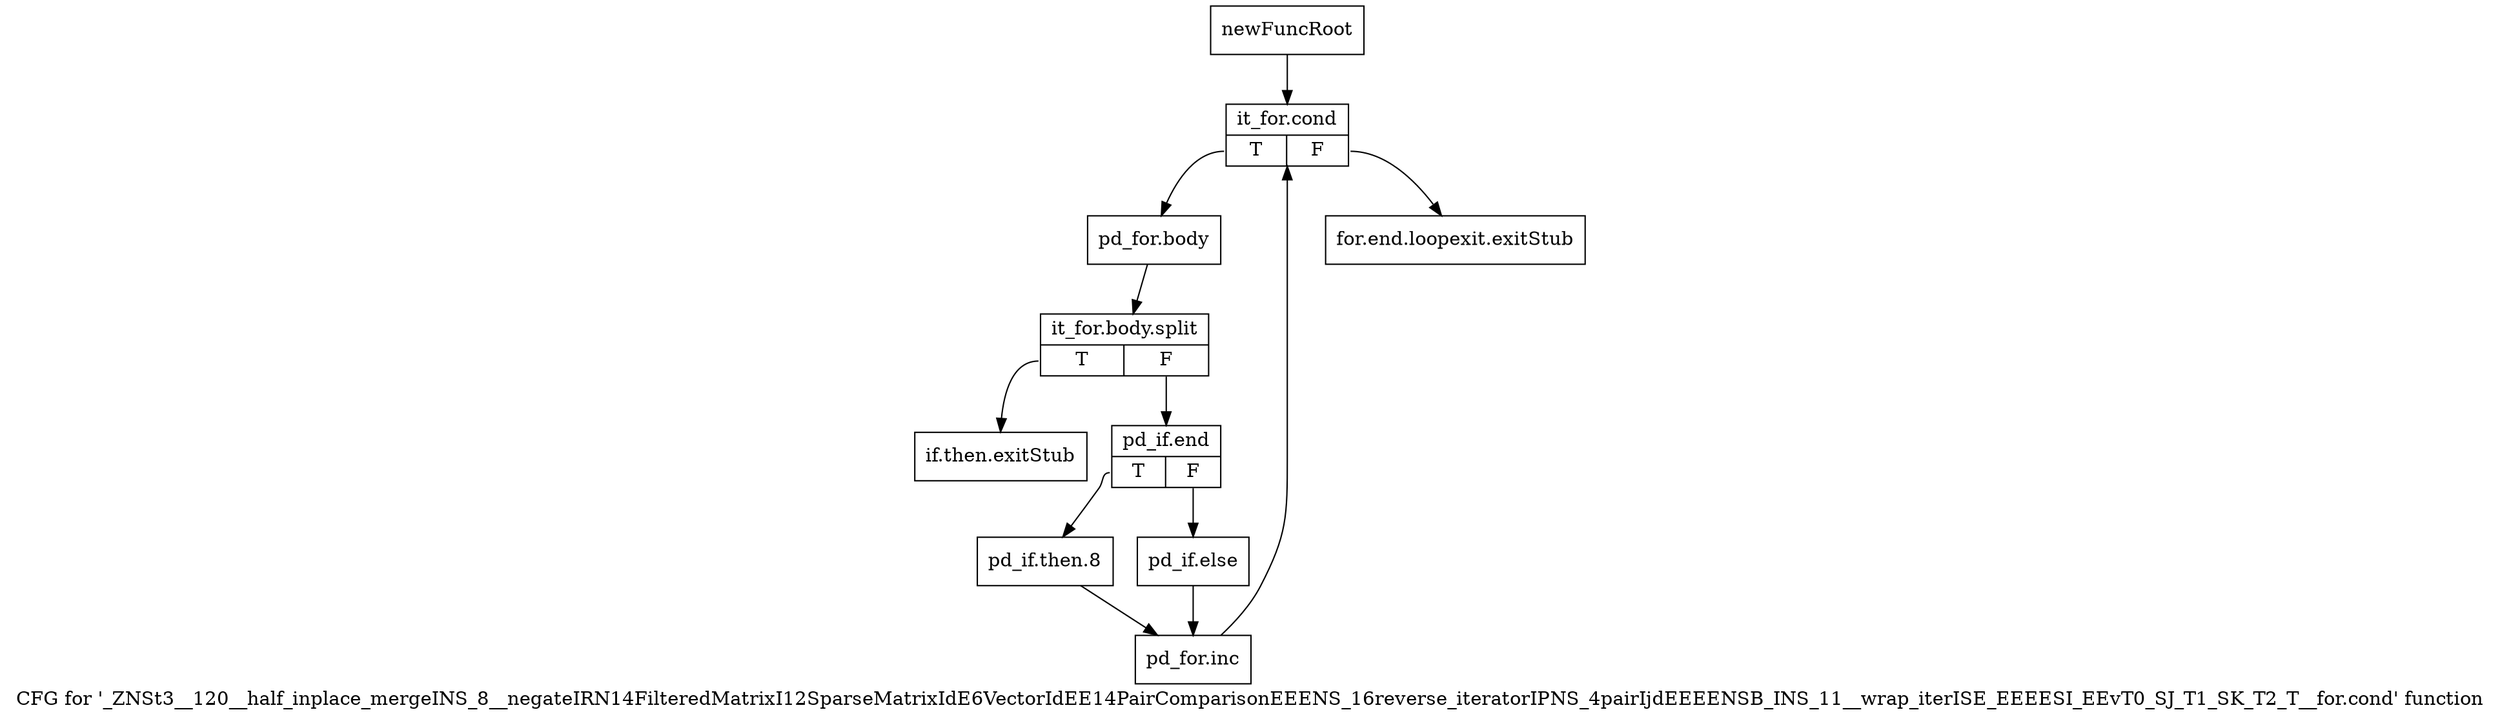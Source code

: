 digraph "CFG for '_ZNSt3__120__half_inplace_mergeINS_8__negateIRN14FilteredMatrixI12SparseMatrixIdE6VectorIdEE14PairComparisonEEENS_16reverse_iteratorIPNS_4pairIjdEEEENSB_INS_11__wrap_iterISE_EEEESI_EEvT0_SJ_T1_SK_T2_T__for.cond' function" {
	label="CFG for '_ZNSt3__120__half_inplace_mergeINS_8__negateIRN14FilteredMatrixI12SparseMatrixIdE6VectorIdEE14PairComparisonEEENS_16reverse_iteratorIPNS_4pairIjdEEEENSB_INS_11__wrap_iterISE_EEEESI_EEvT0_SJ_T1_SK_T2_T__for.cond' function";

	Node0x937ba20 [shape=record,label="{newFuncRoot}"];
	Node0x937ba20 -> Node0x937bb10;
	Node0x937ba70 [shape=record,label="{for.end.loopexit.exitStub}"];
	Node0x937bac0 [shape=record,label="{if.then.exitStub}"];
	Node0x937bb10 [shape=record,label="{it_for.cond|{<s0>T|<s1>F}}"];
	Node0x937bb10:s0 -> Node0x937c450;
	Node0x937bb10:s1 -> Node0x937ba70;
	Node0x937c450 [shape=record,label="{pd_for.body}"];
	Node0x937c450 -> Node0xb5f0b60;
	Node0xb5f0b60 [shape=record,label="{it_for.body.split|{<s0>T|<s1>F}}"];
	Node0xb5f0b60:s0 -> Node0x937bac0;
	Node0xb5f0b60:s1 -> Node0x937c4a0;
	Node0x937c4a0 [shape=record,label="{pd_if.end|{<s0>T|<s1>F}}"];
	Node0x937c4a0:s0 -> Node0x937c540;
	Node0x937c4a0:s1 -> Node0x937c4f0;
	Node0x937c4f0 [shape=record,label="{pd_if.else}"];
	Node0x937c4f0 -> Node0x937c590;
	Node0x937c540 [shape=record,label="{pd_if.then.8}"];
	Node0x937c540 -> Node0x937c590;
	Node0x937c590 [shape=record,label="{pd_for.inc}"];
	Node0x937c590 -> Node0x937bb10;
}
